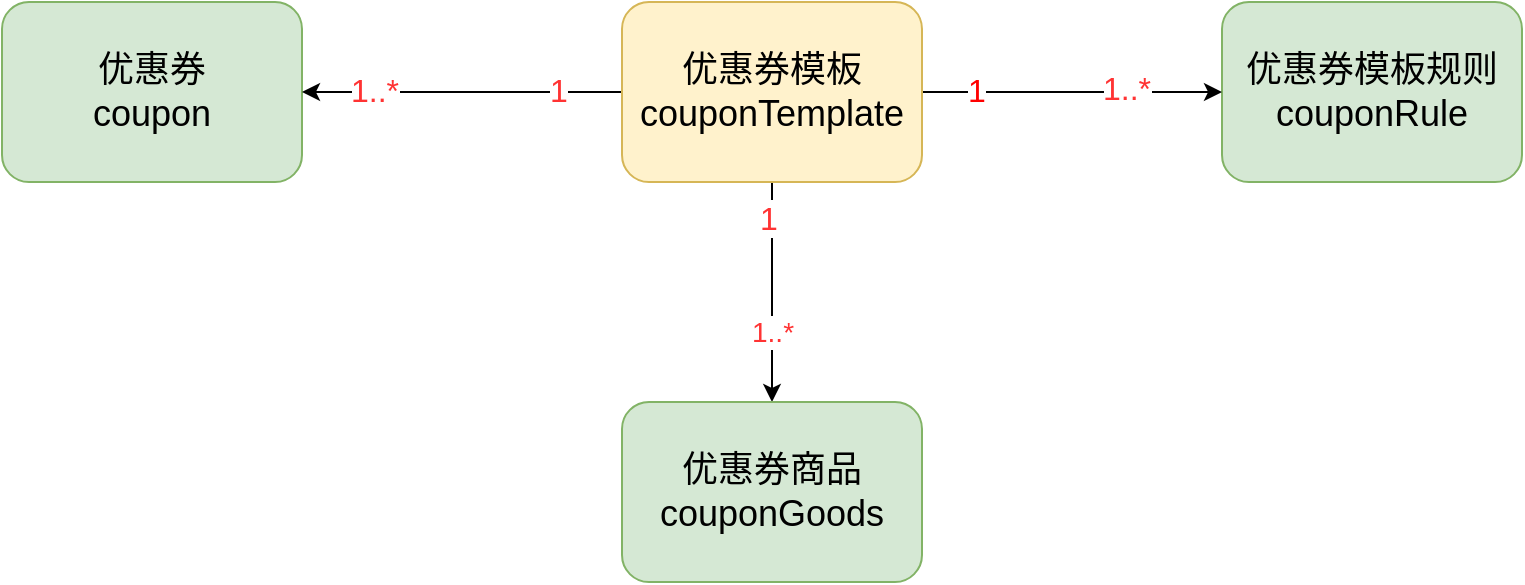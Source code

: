 <mxfile version="27.1.4">
  <diagram name="第 1 页" id="LqrRPboPkjJ6vP7KAgbQ">
    <mxGraphModel dx="2253" dy="751" grid="1" gridSize="10" guides="1" tooltips="1" connect="1" arrows="1" fold="1" page="1" pageScale="1" pageWidth="827" pageHeight="1169" math="0" shadow="0">
      <root>
        <mxCell id="0" />
        <mxCell id="1" parent="0" />
        <mxCell id="LiIqGFgB_XzI-f_MpCbi-1" value="&lt;div&gt;&lt;font style=&quot;font-size: 18px;&quot;&gt;优惠券&lt;/font&gt;&lt;/div&gt;&lt;font style=&quot;font-size: 18px;&quot;&gt;coupon&lt;/font&gt;" style="rounded=1;whiteSpace=wrap;html=1;fillColor=#d5e8d4;strokeColor=#82b366;" parent="1" vertex="1">
          <mxGeometry x="-20" y="400" width="150" height="90" as="geometry" />
        </mxCell>
        <mxCell id="Vbmn4Byw29pIlSrUx4NU-1" value="&lt;div&gt;&lt;font style=&quot;font-size: 18px;&quot;&gt;优惠券模板规则&lt;/font&gt;&lt;/div&gt;&lt;font style=&quot;font-size: 18px;&quot;&gt;couponRule&lt;/font&gt;" style="rounded=1;whiteSpace=wrap;html=1;fillColor=#d5e8d4;strokeColor=#82b366;" parent="1" vertex="1">
          <mxGeometry x="590" y="400" width="150" height="90" as="geometry" />
        </mxCell>
        <mxCell id="Vbmn4Byw29pIlSrUx4NU-4" style="edgeStyle=orthogonalEdgeStyle;rounded=0;orthogonalLoop=1;jettySize=auto;html=1;exitX=1;exitY=0.5;exitDx=0;exitDy=0;entryX=0;entryY=0.5;entryDx=0;entryDy=0;" parent="1" source="Vbmn4Byw29pIlSrUx4NU-2" target="Vbmn4Byw29pIlSrUx4NU-1" edge="1">
          <mxGeometry relative="1" as="geometry" />
        </mxCell>
        <mxCell id="Vbmn4Byw29pIlSrUx4NU-7" value="1..*" style="edgeLabel;html=1;align=center;verticalAlign=middle;resizable=0;points=[];fontSize=16;fontColor=#FF3333;" parent="Vbmn4Byw29pIlSrUx4NU-4" vertex="1" connectable="0">
          <mxGeometry x="-0.229" y="1" relative="1" as="geometry">
            <mxPoint x="44" y="-1" as="offset" />
          </mxGeometry>
        </mxCell>
        <mxCell id="Vbmn4Byw29pIlSrUx4NU-10" value="1" style="edgeLabel;html=1;align=center;verticalAlign=middle;resizable=0;points=[];fontSize=16;fontColor=#FF0000;" parent="Vbmn4Byw29pIlSrUx4NU-4" vertex="1" connectable="0">
          <mxGeometry x="-0.65" y="1" relative="1" as="geometry">
            <mxPoint as="offset" />
          </mxGeometry>
        </mxCell>
        <mxCell id="Vbmn4Byw29pIlSrUx4NU-5" value="" style="edgeStyle=orthogonalEdgeStyle;rounded=0;orthogonalLoop=1;jettySize=auto;html=1;" parent="1" source="Vbmn4Byw29pIlSrUx4NU-2" target="LiIqGFgB_XzI-f_MpCbi-1" edge="1">
          <mxGeometry relative="1" as="geometry" />
        </mxCell>
        <mxCell id="Vbmn4Byw29pIlSrUx4NU-13" value="1" style="edgeLabel;html=1;align=center;verticalAlign=middle;resizable=0;points=[];fontSize=16;fontColor=#FF3333;" parent="Vbmn4Byw29pIlSrUx4NU-5" vertex="1" connectable="0">
          <mxGeometry x="-0.6" y="-2" relative="1" as="geometry">
            <mxPoint y="1" as="offset" />
          </mxGeometry>
        </mxCell>
        <mxCell id="Vbmn4Byw29pIlSrUx4NU-15" value="1..*" style="edgeLabel;html=1;align=center;verticalAlign=middle;resizable=0;points=[];fontSize=16;fontColor=#FF3333;" parent="Vbmn4Byw29pIlSrUx4NU-5" vertex="1" connectable="0">
          <mxGeometry x="0.558" y="-4" relative="1" as="geometry">
            <mxPoint y="3" as="offset" />
          </mxGeometry>
        </mxCell>
        <mxCell id="Vbmn4Byw29pIlSrUx4NU-6" value="" style="edgeStyle=orthogonalEdgeStyle;rounded=0;orthogonalLoop=1;jettySize=auto;html=1;" parent="1" source="Vbmn4Byw29pIlSrUx4NU-2" target="Vbmn4Byw29pIlSrUx4NU-3" edge="1">
          <mxGeometry relative="1" as="geometry" />
        </mxCell>
        <mxCell id="Vbmn4Byw29pIlSrUx4NU-8" value="1..*" style="edgeLabel;html=1;align=center;verticalAlign=middle;resizable=0;points=[];fontSize=14;fontColor=#FF3333;" parent="Vbmn4Byw29pIlSrUx4NU-6" vertex="1" connectable="0">
          <mxGeometry x="-0.133" y="3" relative="1" as="geometry">
            <mxPoint x="-3" y="27" as="offset" />
          </mxGeometry>
        </mxCell>
        <mxCell id="Vbmn4Byw29pIlSrUx4NU-11" value="1" style="edgeLabel;html=1;align=center;verticalAlign=middle;resizable=0;points=[];fontSize=16;fontColor=#FF3333;" parent="Vbmn4Byw29pIlSrUx4NU-6" vertex="1" connectable="0">
          <mxGeometry x="-0.68" y="-2" relative="1" as="geometry">
            <mxPoint as="offset" />
          </mxGeometry>
        </mxCell>
        <mxCell id="Vbmn4Byw29pIlSrUx4NU-2" value="&lt;div&gt;&lt;font style=&quot;font-size: 18px;&quot;&gt;优惠券模板&lt;/font&gt;&lt;/div&gt;&lt;font style=&quot;font-size: 18px;&quot;&gt;couponTemplate&lt;/font&gt;" style="rounded=1;whiteSpace=wrap;html=1;fillColor=#fff2cc;strokeColor=#d6b656;" parent="1" vertex="1">
          <mxGeometry x="290" y="400" width="150" height="90" as="geometry" />
        </mxCell>
        <mxCell id="Vbmn4Byw29pIlSrUx4NU-3" value="&lt;div&gt;&lt;font style=&quot;font-size: 18px;&quot;&gt;优惠券商品&lt;/font&gt;&lt;/div&gt;&lt;font style=&quot;font-size: 18px;&quot;&gt;couponGoods&lt;/font&gt;" style="rounded=1;whiteSpace=wrap;html=1;fillColor=#d5e8d4;strokeColor=#82b366;" parent="1" vertex="1">
          <mxGeometry x="290" y="600" width="150" height="90" as="geometry" />
        </mxCell>
      </root>
    </mxGraphModel>
  </diagram>
</mxfile>
